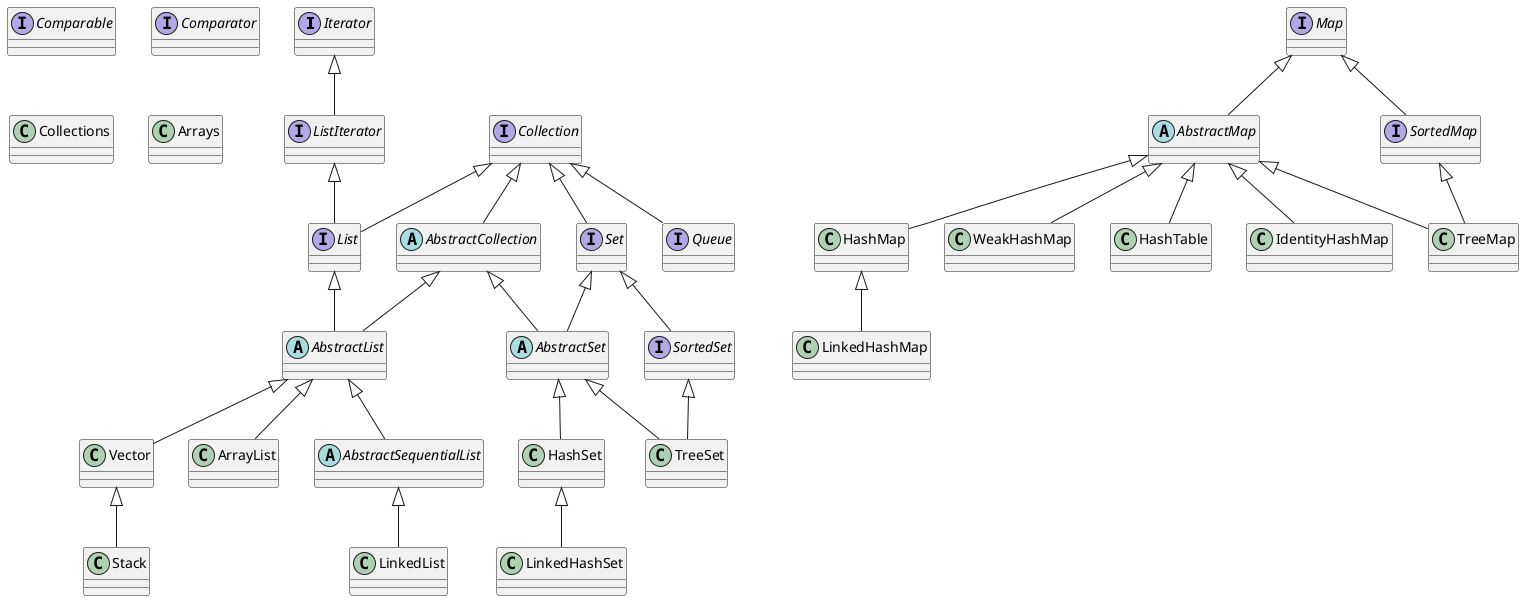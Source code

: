 @startuml

interface Iterator
interface Collection
interface List
abstract class AbstractList
abstract class AbstractCollection
interface ListIterator
class Vector{
}
class Stack{
}
class ArrayList{
}
abstract class AbstractSequentialList
class LinkedList{
}

Collection <|-- List
Iterator <|-- ListIterator
ListIterator <|-- List
Collection <|-- AbstractCollection
List <|-- AbstractList
AbstractCollection <|-- AbstractList
AbstractList <|-- Vector
Vector <|-- Stack
AbstractList <|-- ArrayList
AbstractList <|-- AbstractSequentialList
AbstractSequentialList <|-- LinkedList

interface Set
interface SortedSet
abstract AbstractSet
class TreeSet{
}
class HashSet{
}
class LinkedHashSet{
}

Collection <|-- Set
Set <|-- SortedSet
Set <|-- AbstractSet
AbstractCollection <|-- AbstractSet
SortedSet <|-- TreeSet
AbstractSet <|-- TreeSet
AbstractSet <|-- HashSet
HashSet <|-- LinkedHashSet

interface Queue
Collection <|-- Queue

interface Map
abstract AbstractMap
interface SortedMap
class HashMap{
}
class LinkedHashMap{
}
class WeakHashMap{
}
class HashTable{
}
class IdentityHashMap{
}
class TreeMap{
}

Map <|-- AbstractMap
Map <|-- SortedMap
AbstractMap <|-- HashMap
HashMap <|-- LinkedHashMap
AbstractMap <|-- WeakHashMap
AbstractMap <|-- HashTable
AbstractMap <|-- IdentityHashMap
AbstractMap <|-- TreeMap
SortedMap <|-- TreeMap

interface Comparable
interface Comparator
class Collections{
}
class Arrays{
}
@enduml